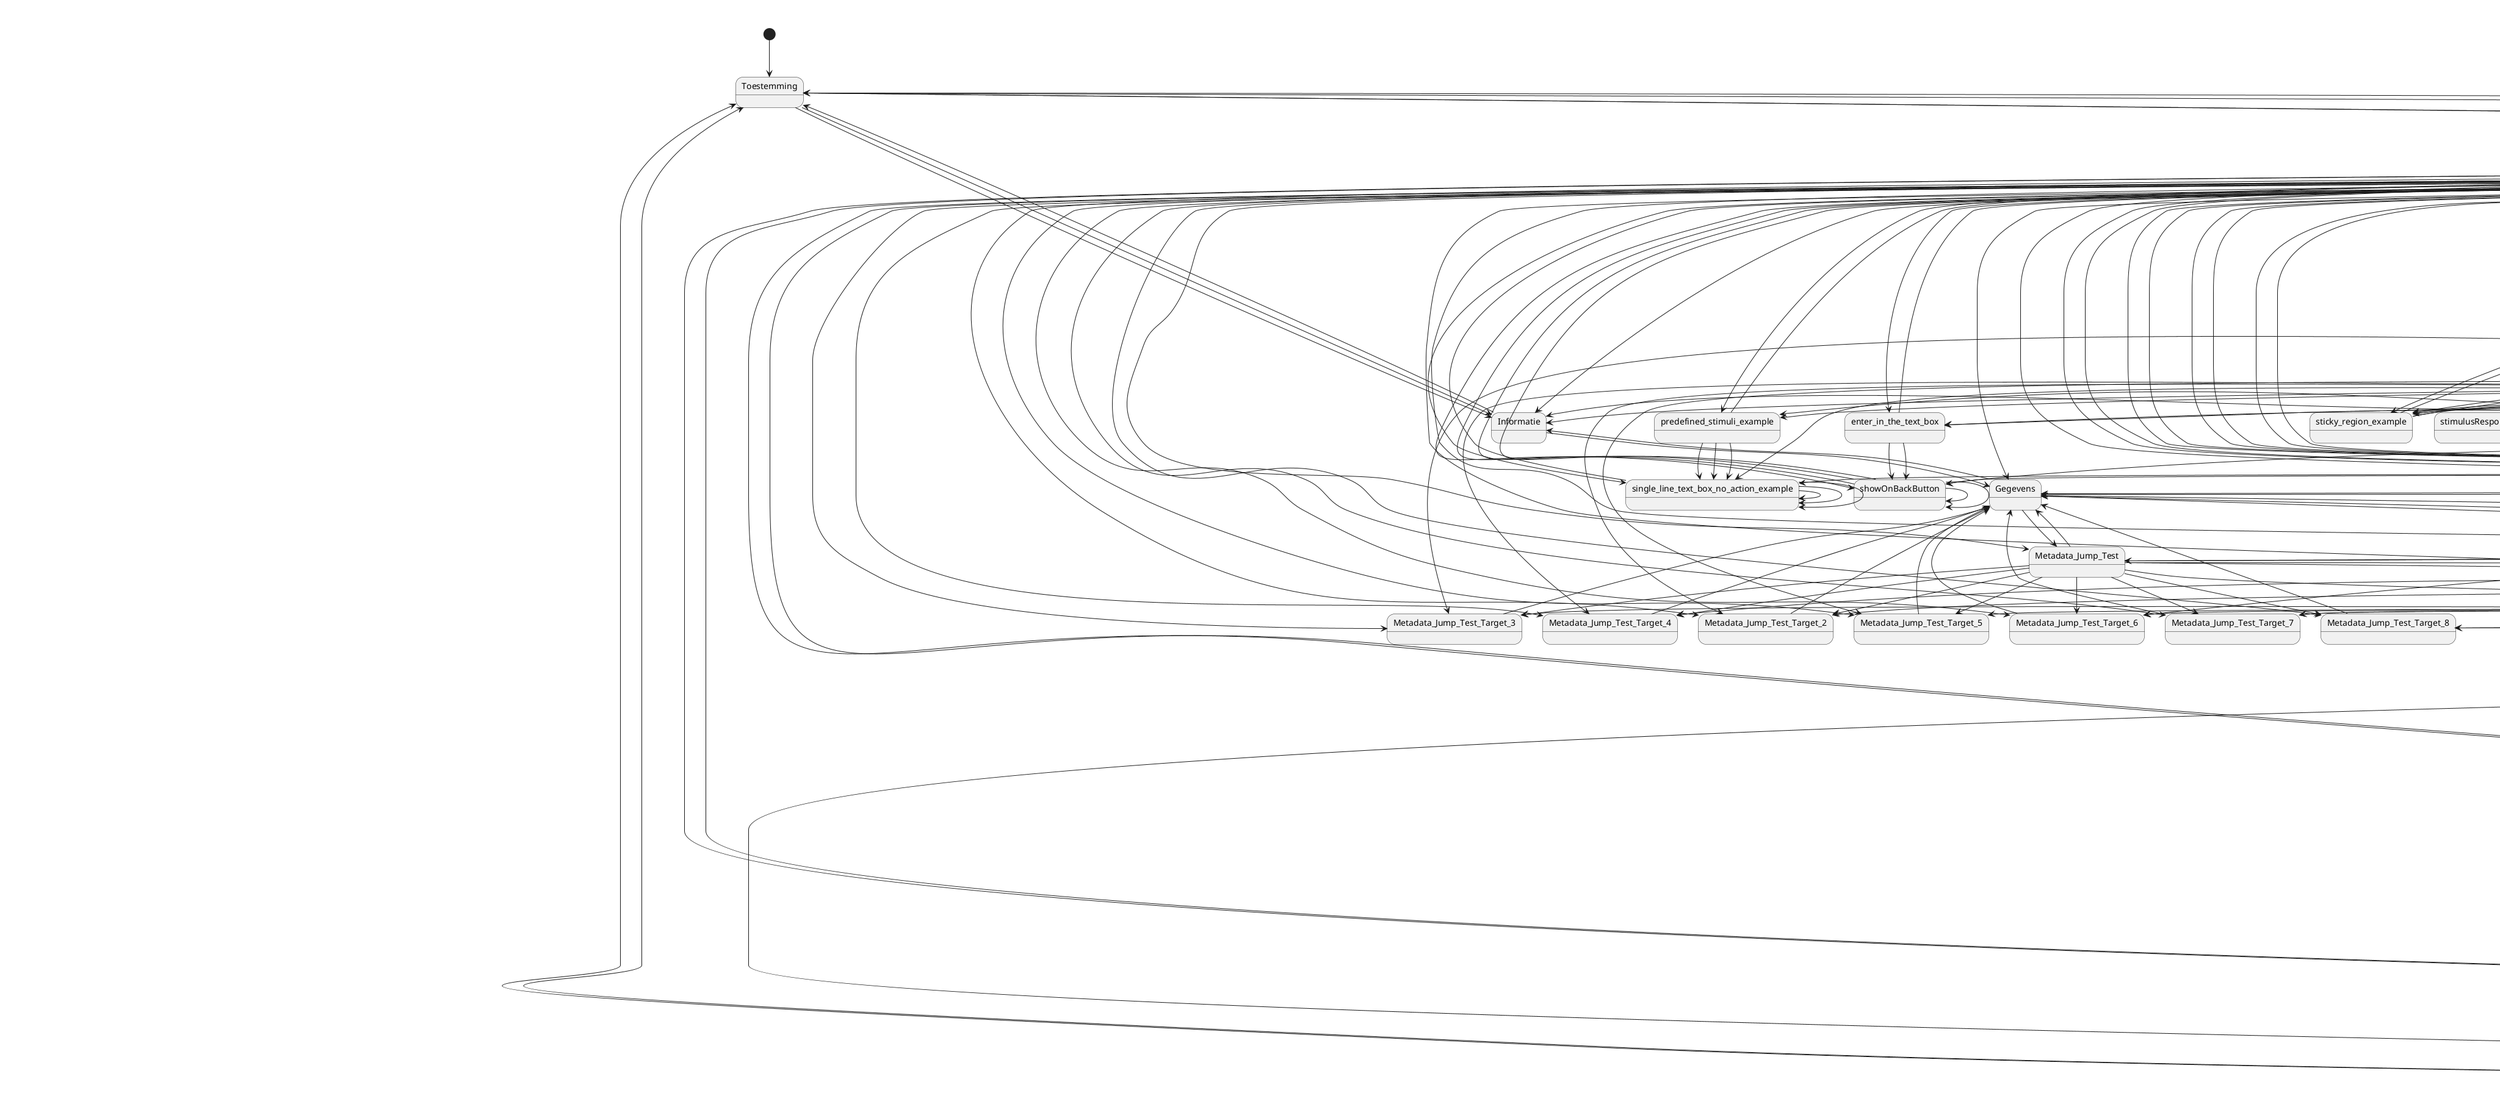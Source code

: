 @startuml
title with_stimulus_example
[*] --> Toestemming
state Toestemming
Toestemming --> Menu
Toestemming --> Informatie
Toestemming --> Informatie
state Informatie
Informatie --> Toestemming
Informatie --> Gegevens
state Gegevens
Gegevens --> Informatie
Gegevens --> Metadata_Jump_Test
state Metadata_Jump_Test
Metadata_Jump_Test --> Gegevens
Metadata_Jump_Test --> Metadata_Jump_Test_Target_1
Metadata_Jump_Test --> Metadata_Jump_Test_Target_2
Metadata_Jump_Test --> Metadata_Jump_Test_Target_3
Metadata_Jump_Test --> Metadata_Jump_Test_Target_4
Metadata_Jump_Test --> Metadata_Jump_Test_Target_5
Metadata_Jump_Test --> Metadata_Jump_Test_Target_6
Metadata_Jump_Test --> Metadata_Jump_Test_Target_7
Metadata_Jump_Test --> Metadata_Jump_Test_Target_8
Metadata_Jump_Test --> Metadata_Jump_Test_Target_9
Metadata_Jump_Test --> Metadata_Jump_Test_Target_10
state Metadata_Jump_Test_Target_1
Metadata_Jump_Test_Target_1 --> Gegevens
state Metadata_Jump_Test_Target_2
Metadata_Jump_Test_Target_2 --> Gegevens
state Metadata_Jump_Test_Target_3
Metadata_Jump_Test_Target_3 --> Gegevens
state Metadata_Jump_Test_Target_4
Metadata_Jump_Test_Target_4 --> Gegevens
state Metadata_Jump_Test_Target_5
Metadata_Jump_Test_Target_5 --> Gegevens
state Metadata_Jump_Test_Target_6
Metadata_Jump_Test_Target_6 --> Gegevens
state Metadata_Jump_Test_Target_7
Metadata_Jump_Test_Target_7 --> Gegevens
state Metadata_Jump_Test_Target_8
Metadata_Jump_Test_Target_8 --> Gegevens
state Metadata_Jump_Test_Target_9
Metadata_Jump_Test_Target_9 --> Gegevens
state Metadata_Jump_Test_Target_10
Metadata_Jump_Test_Target_10 --> Gegevens
state First_Stimuli_Screen_Informatie
First_Stimuli_Screen_Informatie --> Menu
First_Stimuli_Screen_Informatie --> First_Stimuli_Screen
state sticky_table_example
sticky_table_example --> Menu
sticky_table_example --> sticky_region_example
sticky_table_example --> sticky_menu_example
state sticky_menu_example
sticky_menu_example --> Menu
sticky_menu_example --> sticky_table_example
sticky_menu_example --> sticky_region_example
sticky_menu_example --> Toestemming
sticky_menu_example --> Informatie
sticky_menu_example --> Gegevens
sticky_menu_example --> Metadata_Jump_Test
sticky_menu_example --> Metadata_Jump_Test_Target_1
sticky_menu_example --> Metadata_Jump_Test_Target_2
sticky_menu_example --> Metadata_Jump_Test_Target_3
sticky_menu_example --> Metadata_Jump_Test_Target_4
sticky_menu_example --> Metadata_Jump_Test_Target_5
sticky_menu_example --> Metadata_Jump_Test_Target_6
sticky_menu_example --> Metadata_Jump_Test_Target_7
sticky_menu_example --> Metadata_Jump_Test_Target_8
sticky_menu_example --> Metadata_Jump_Test_Target_9
sticky_menu_example --> Metadata_Jump_Test_Target_10
sticky_menu_example --> First_Stimuli_Screen_Informatie
sticky_menu_example --> sticky_table_example
sticky_menu_example --> sticky_menu_example
sticky_menu_example --> sticky_region_example
sticky_menu_example --> popup_dialogue_example
sticky_menu_example --> compare_the_last_two_items
sticky_menu_example --> Snooze
sticky_menu_example --> Request_Notification_Screen
sticky_menu_example --> Timer_Label_Screen
sticky_menu_example --> Sequential_Display_Example0_6
sticky_menu_example --> hardware_time_stamps
sticky_menu_example --> Sequential_Display_Example
sticky_menu_example --> RunTrialsSimple1000
sticky_menu_example --> Audio_Input_Select
sticky_menu_example --> Region_Timer_Screen
sticky_menu_example --> Region_Toggle_Example
sticky_menu_example --> Rating_Toggle_Example
sticky_menu_example --> Rating_Token_Text_Example
sticky_menu_example --> Metadata_Enable_Visible
sticky_menu_example --> Metadata_Current_Date
sticky_menu_example --> last_seven_days
sticky_menu_example --> replace_all_example
sticky_menu_example --> four_different_topics
sticky_menu_example --> append_unique_date
sticky_menu_example --> currentDate_daysBetween_and_length
sticky_menu_example --> progressIndicator_example
sticky_menu_example --> With_Stimuli_Screen
sticky_menu_example --> Stimulus_Subquestions
sticky_menu_example --> Has_Stimulus_Response
sticky_menu_example --> First_Stimuli_Screen
sticky_menu_example --> stimulusResponse_logTokenText
sticky_menu_example --> stimulusRatingRadio
sticky_menu_example --> Metadata_HtmlTokenText
sticky_menu_example --> Second_Informatie
sticky_menu_example --> hasGetParameter
sticky_menu_example --> cafe_test
sticky_menu_example --> Single_Image_Example
sticky_menu_example --> rating_buttons_example
sticky_menu_example --> clear_stimulus_responses_example
sticky_menu_example --> clear_stimulus_response_example
sticky_menu_example --> visible_enable_stimulus_free_text_example
sticky_menu_example --> rating_button_orientationType_example
sticky_menu_example --> single_line_text_box_example
sticky_menu_example --> single_line_text_box_no_action_example
sticky_menu_example --> Second
sticky_menu_example --> Recorder
sticky_menu_example --> RecorderPauseTest
sticky_menu_example --> RecorderNoDownloadTest
sticky_menu_example --> RecorderTimeStampTest
sticky_menu_example --> Third_Informatie
sticky_menu_example --> Third
sticky_menu_example --> Media_Playback_Demo
sticky_menu_example --> USB_LP310
sticky_menu_example --> Bluetooth_R1
sticky_menu_example --> showOnBackButton
sticky_menu_example --> AppendStimulusResponse
sticky_menu_example --> enter_in_the_text_box
sticky_menu_example --> stimulusCodeImageButton
sticky_menu_example --> stimulus_has_response
sticky_menu_example --> stimulusRatingImageButton
sticky_menu_example --> if_stimulus_exists
sticky_menu_example --> completion
sticky_menu_example --> InvitationCodeExample
sticky_menu_example --> MatchOnEvalTokensExample
sticky_menu_example --> InvitationSessionStepsExample
sticky_menu_example --> InvitationCodeExampleStimuliScreen
sticky_menu_example --> RedirectToUrlExample
sticky_menu_example --> InvitationCodeExampleCompletion
sticky_menu_example --> InvitationCodeExampleFinished
sticky_menu_example --> NextStepExample
sticky_menu_example --> InvitationCodeExampleRestart
sticky_menu_example --> InvitationCodeExampleInvalid
sticky_menu_example --> RecordingQualityTest
sticky_menu_example --> Menu
sticky_menu_example --> menuItemStyle
sticky_menu_example --> allMenuItemsStyle
sticky_menu_example --> activateRandomItem
sticky_menu_example --> triggerRandomListener
sticky_menu_example --> incrementScoreExample
sticky_menu_example --> EditParticipant
sticky_menu_example --> ListParticipants
sticky_menu_example --> Admin
sticky_menu_example --> DataManagement
sticky_menu_example --> DataUpload
sticky_menu_example --> table_tags_inside_a_region_tag
sticky_menu_example --> predefined_stimuli_example
sticky_menu_example --> custom_completion_number
sticky_menu_example --> random_image_positions_remembered
sticky_menu_example --> preload_images_example
sticky_menu_example --> about
state sticky_region_example
sticky_region_example --> Menu
sticky_region_example --> sticky_table_example
sticky_region_example --> sticky_menu_example
state popup_dialogue_example
popup_dialogue_example --> Menu
popup_dialogue_example --> popup_dialogue_example
popup_dialogue_example --> popup_dialogue_example
state compare_the_last_two_items
compare_the_last_two_items --> Menu
compare_the_last_two_items --> compare_the_last_two_items
compare_the_last_two_items --> compare_the_last_two_items
compare_the_last_two_items --> compare_the_last_two_items
compare_the_last_two_items --> compare_the_last_two_items
state Snooze
Snooze --> Menu
state Request_Notification_Screen
Request_Notification_Screen --> Menu
state Timer_Label_Screen
Timer_Label_Screen --> Menu
state Sequential_Display_Example0_6
Sequential_Display_Example0_6 --> Menu
Sequential_Display_Example0_6 --> Sequential_Display_Example
Sequential_Display_Example0_6 --> Sequential_Display_Example
state hardware_time_stamps
hardware_time_stamps --> Menu
hardware_time_stamps --> hardware_time_stamps
hardware_time_stamps --> hardware_time_stamps
state Sequential_Display_Example
Sequential_Display_Example --> Menu
Sequential_Display_Example --> Sequential_Display_Example
Sequential_Display_Example --> Sequential_Display_Example
Sequential_Display_Example --> Sequential_Display_Example
Sequential_Display_Example --> Sequential_Display_Example
Sequential_Display_Example --> Sequential_Display_Example
Sequential_Display_Example --> Sequential_Display_Example
Sequential_Display_Example --> Sequential_Display_Example
Sequential_Display_Example --> Sequential_Display_Example
state RunTrialsSimple1000
RunTrialsSimple1000 --> Menu
RunTrialsSimple1000 --> RunTrialsSimple1000
RunTrialsSimple1000 --> RunTrialsSimple1000
state Audio_Input_Select
Audio_Input_Select --> Menu
Audio_Input_Select --> Audio_Input_Select
Audio_Input_Select --> Audio_Input_Select
state Region_Timer_Screen
Region_Timer_Screen --> Menu
Region_Timer_Screen --> With_Stimuli_Screen
state Region_Toggle_Example
Region_Toggle_Example --> Menu
state Rating_Toggle_Example
Rating_Toggle_Example --> Menu
Rating_Toggle_Example --> Rating_Toggle_Example
Rating_Toggle_Example --> Rating_Toggle_Example
Rating_Toggle_Example --> Rating_Toggle_Example
state Rating_Token_Text_Example
Rating_Token_Text_Example --> Menu
Rating_Token_Text_Example --> Rating_Token_Text_Example
Rating_Token_Text_Example --> Rating_Token_Text_Example
Rating_Token_Text_Example --> Rating_Token_Text_Example
state Metadata_Enable_Visible
Metadata_Enable_Visible --> Menu
Metadata_Enable_Visible --> Metadata_Enable_Visible
state Metadata_Current_Date
Metadata_Current_Date --> Menu
state last_seven_days
last_seven_days --> Menu
state replace_all_example
replace_all_example --> Menu
state four_different_topics
four_different_topics --> Menu
four_different_topics --> four_different_topics
four_different_topics --> four_different_topics
four_different_topics --> four_different_topics
four_different_topics --> four_different_topics
state append_unique_date
append_unique_date --> Menu
state currentDate_daysBetween_and_length
currentDate_daysBetween_and_length --> Menu
state progressIndicator_example
progressIndicator_example --> Menu
progressIndicator_example --> progressIndicator_example
progressIndicator_example --> progressIndicator_example
progressIndicator_example --> progressIndicator_example
progressIndicator_example --> progressIndicator_example
progressIndicator_example --> progressIndicator_example
progressIndicator_example --> progressIndicator_example
state With_Stimuli_Screen
With_Stimuli_Screen --> Menu
With_Stimuli_Screen --> First_Stimuli_Screen_Informatie
With_Stimuli_Screen --> First_Stimuli_Screen_Informatie
state Stimulus_Subquestions
Stimulus_Subquestions --> Menu
Stimulus_Subquestions --> First_Stimuli_Screen_Informatie
state Has_Stimulus_Response
Has_Stimulus_Response --> Menu
Has_Stimulus_Response --> Has_Stimulus_Response
Has_Stimulus_Response --> Has_Stimulus_Response
state First_Stimuli_Screen
First_Stimuli_Screen --> Menu
First_Stimuli_Screen --> stimulusRatingRadio
First_Stimuli_Screen --> First_Stimuli_Screen
First_Stimuli_Screen --> First_Stimuli_Screen
First_Stimuli_Screen --> First_Stimuli_Screen
state stimulusResponse_logTokenText
stimulusResponse_logTokenText --> Menu
stimulusResponse_logTokenText --> stimulusResponse_logTokenText
stimulusResponse_logTokenText --> stimulusResponse_logTokenText
stimulusResponse_logTokenText --> stimulusResponse_logTokenText
state stimulusRatingRadio
stimulusRatingRadio --> Menu
stimulusRatingRadio --> Second_Informatie
stimulusRatingRadio --> stimulusRatingRadio
stimulusRatingRadio --> stimulusRatingRadio
stimulusRatingRadio --> stimulusRatingRadio
state Metadata_HtmlTokenText
Metadata_HtmlTokenText --> Menu
state Second_Informatie
Second_Informatie --> Menu
Second_Informatie --> Second
state hasGetParameter
hasGetParameter --> Menu
state cafe_test
cafe_test --> Menu
cafe_test --> Second
state Single_Image_Example
Single_Image_Example --> Menu
state rating_buttons_example
rating_buttons_example --> Menu
rating_buttons_example --> rating_buttons_example
rating_buttons_example --> rating_buttons_example
state clear_stimulus_responses_example
clear_stimulus_responses_example --> Menu
clear_stimulus_responses_example --> clear_stimulus_responses_example
clear_stimulus_responses_example --> clear_stimulus_responses_example
clear_stimulus_responses_example --> clear_stimulus_responses_example
state clear_stimulus_response_example
clear_stimulus_response_example --> Menu
clear_stimulus_response_example --> clear_stimulus_response_example
clear_stimulus_response_example --> clear_stimulus_response_example
clear_stimulus_response_example --> clear_stimulus_response_example
clear_stimulus_response_example --> clear_stimulus_response_example
clear_stimulus_response_example --> clear_stimulus_response_example
state visible_enable_stimulus_free_text_example
visible_enable_stimulus_free_text_example --> Menu
visible_enable_stimulus_free_text_example --> visible_enable_stimulus_free_text_example
visible_enable_stimulus_free_text_example --> visible_enable_stimulus_free_text_example
state rating_button_orientationType_example
rating_button_orientationType_example --> Menu
rating_button_orientationType_example --> rating_button_orientationType_example
rating_button_orientationType_example --> rating_button_orientationType_example
state single_line_text_box_example
single_line_text_box_example --> Menu
single_line_text_box_example --> single_line_text_box_example
single_line_text_box_example --> single_line_text_box_example
state single_line_text_box_no_action_example
single_line_text_box_no_action_example --> Menu
single_line_text_box_no_action_example --> single_line_text_box_no_action_example
single_line_text_box_no_action_example --> single_line_text_box_no_action_example
single_line_text_box_no_action_example --> single_line_text_box_no_action_example
state Second
Second --> Menu
Second --> Third_Informatie
Second --> Second
Second --> Second
state Recorder
Recorder --> Menu
Recorder --> Menu
state RecorderPauseTest
RecorderPauseTest --> Menu
RecorderPauseTest --> Menu
RecorderPauseTest --> RecorderPauseTest
RecorderPauseTest --> RecorderPauseTest
state RecorderNoDownloadTest
RecorderNoDownloadTest --> Menu
RecorderNoDownloadTest --> Menu
RecorderNoDownloadTest --> RecorderNoDownloadTest
RecorderNoDownloadTest --> RecorderNoDownloadTest
state RecorderTimeStampTest
RecorderTimeStampTest --> Menu
RecorderTimeStampTest --> Menu
state Third_Informatie
Third_Informatie --> Menu
Third_Informatie --> Third
state Third
Third --> Menu
Third --> completion
state Media_Playback_Demo
Media_Playback_Demo --> Menu
state USB_LP310
USB_LP310 --> Menu
state Bluetooth_R1
Bluetooth_R1 --> Menu
state showOnBackButton
showOnBackButton --> Menu
showOnBackButton --> Menu
showOnBackButton --> showOnBackButton
showOnBackButton --> showOnBackButton
showOnBackButton --> Menu
state AppendStimulusResponse
AppendStimulusResponse --> Menu
AppendStimulusResponse --> AppendStimulusResponse
AppendStimulusResponse --> AppendStimulusResponse
AppendStimulusResponse --> Menu
state enter_in_the_text_box
enter_in_the_text_box --> Menu
enter_in_the_text_box --> showOnBackButton
enter_in_the_text_box --> showOnBackButton
state stimulusCodeImageButton
stimulusCodeImageButton --> Menu
stimulusCodeImageButton --> stimulusCodeImageButton
stimulusCodeImageButton --> stimulusCodeImageButton
state stimulus_has_response
stimulus_has_response --> Menu
stimulus_has_response --> stimulus_has_response
stimulus_has_response --> stimulus_has_response
state stimulusRatingImageButton
stimulusRatingImageButton --> Menu
stimulusRatingImageButton --> stimulusRatingImageButton
stimulusRatingImageButton --> stimulusRatingImageButton
state if_stimulus_exists
if_stimulus_exists --> Menu
if_stimulus_exists --> if_stimulus_exists
if_stimulus_exists --> if_stimulus_exists
state completion
completion --> Menu
completion --> Toestemming
completion --> Toestemming
completion --> completion
state InvitationCodeExample
InvitationCodeExample --> Menu
InvitationCodeExample --> InvitationCodeExampleStimuliScreen
state MatchOnEvalTokensExample
MatchOnEvalTokensExample --> Menu
state InvitationSessionStepsExample
InvitationSessionStepsExample --> Menu
InvitationSessionStepsExample --> InvitationCodeExampleStimuliScreen
InvitationSessionStepsExample --> InvitationCodeExampleInvalid
InvitationSessionStepsExample --> InvitationCodeExampleStimuliScreen
state InvitationCodeExampleStimuliScreen
InvitationCodeExampleStimuliScreen --> Menu
InvitationCodeExampleStimuliScreen --> InvitationCodeExampleCompletion
InvitationCodeExampleStimuliScreen --> InvitationCodeExampleStimuliScreen
InvitationCodeExampleStimuliScreen --> InvitationCodeExampleStimuliScreen
InvitationCodeExampleStimuliScreen --> InvitationCodeExampleStimuliScreen
InvitationCodeExampleStimuliScreen --> InvitationCodeExampleCompletion
state RedirectToUrlExample
RedirectToUrlExample --> Menu
state InvitationCodeExampleCompletion
InvitationCodeExampleCompletion --> InvitationCodeExampleFinished
InvitationCodeExampleCompletion --> InvitationCodeExampleCompletion
state InvitationCodeExampleFinished
InvitationCodeExampleFinished --> InvitationCodeExampleRestart
InvitationCodeExampleFinished --> InvitationCodeExampleRestart
state NextStepExample
NextStepExample --> Menu
state InvitationCodeExampleRestart
InvitationCodeExampleRestart --> InvitationCodeExample
InvitationCodeExampleRestart --> InvitationCodeExampleRestart
state InvitationCodeExampleInvalid
InvitationCodeExampleInvalid --> InvitationSessionStepsExample
state RecordingQualityTest
RecordingQualityTest --> Menu
RecordingQualityTest --> RecordingQualityTest
RecordingQualityTest --> RecordingQualityTest
RecordingQualityTest --> RecordingQualityTest
RecordingQualityTest --> RecordingQualityTest
RecordingQualityTest --> RecordingQualityTest
state Menu
Menu --> Toestemming
Menu --> Informatie
Menu --> Gegevens
Menu --> Metadata_Jump_Test
Menu --> Metadata_Jump_Test_Target_1
Menu --> Metadata_Jump_Test_Target_2
Menu --> Metadata_Jump_Test_Target_3
Menu --> Metadata_Jump_Test_Target_4
Menu --> Metadata_Jump_Test_Target_5
Menu --> Metadata_Jump_Test_Target_6
Menu --> Metadata_Jump_Test_Target_7
Menu --> Metadata_Jump_Test_Target_8
Menu --> Metadata_Jump_Test_Target_9
Menu --> Metadata_Jump_Test_Target_10
Menu --> First_Stimuli_Screen_Informatie
Menu --> sticky_table_example
Menu --> sticky_menu_example
Menu --> sticky_region_example
Menu --> popup_dialogue_example
Menu --> compare_the_last_two_items
Menu --> Snooze
Menu --> Request_Notification_Screen
Menu --> Timer_Label_Screen
Menu --> Sequential_Display_Example0_6
Menu --> hardware_time_stamps
Menu --> Sequential_Display_Example
Menu --> RunTrialsSimple1000
Menu --> Audio_Input_Select
Menu --> Region_Timer_Screen
Menu --> Region_Toggle_Example
Menu --> Rating_Toggle_Example
Menu --> Rating_Token_Text_Example
Menu --> Metadata_Enable_Visible
Menu --> Metadata_Current_Date
Menu --> last_seven_days
Menu --> replace_all_example
Menu --> four_different_topics
Menu --> append_unique_date
Menu --> currentDate_daysBetween_and_length
Menu --> progressIndicator_example
Menu --> With_Stimuli_Screen
Menu --> Stimulus_Subquestions
Menu --> Has_Stimulus_Response
Menu --> First_Stimuli_Screen
Menu --> stimulusResponse_logTokenText
Menu --> stimulusRatingRadio
Menu --> Metadata_HtmlTokenText
Menu --> Second_Informatie
Menu --> hasGetParameter
Menu --> cafe_test
Menu --> Single_Image_Example
Menu --> rating_buttons_example
Menu --> clear_stimulus_responses_example
Menu --> clear_stimulus_response_example
Menu --> visible_enable_stimulus_free_text_example
Menu --> rating_button_orientationType_example
Menu --> single_line_text_box_example
Menu --> single_line_text_box_no_action_example
Menu --> Second
Menu --> Recorder
Menu --> RecorderPauseTest
Menu --> RecorderNoDownloadTest
Menu --> RecorderTimeStampTest
Menu --> Third_Informatie
Menu --> Third
Menu --> Media_Playback_Demo
Menu --> USB_LP310
Menu --> Bluetooth_R1
Menu --> showOnBackButton
Menu --> AppendStimulusResponse
Menu --> enter_in_the_text_box
Menu --> stimulusCodeImageButton
Menu --> stimulus_has_response
Menu --> stimulusRatingImageButton
Menu --> if_stimulus_exists
Menu --> completion
Menu --> InvitationCodeExample
Menu --> MatchOnEvalTokensExample
Menu --> InvitationSessionStepsExample
Menu --> InvitationCodeExampleStimuliScreen
Menu --> RedirectToUrlExample
Menu --> InvitationCodeExampleCompletion
Menu --> InvitationCodeExampleFinished
Menu --> NextStepExample
Menu --> InvitationCodeExampleRestart
Menu --> InvitationCodeExampleInvalid
Menu --> RecordingQualityTest
Menu --> Menu
Menu --> menuItemStyle
Menu --> allMenuItemsStyle
Menu --> activateRandomItem
Menu --> triggerRandomListener
Menu --> incrementScoreExample
Menu --> EditParticipant
Menu --> ListParticipants
Menu --> Admin
Menu --> DataManagement
Menu --> DataUpload
Menu --> table_tags_inside_a_region_tag
Menu --> predefined_stimuli_example
Menu --> custom_completion_number
Menu --> random_image_positions_remembered
Menu --> preload_images_example
Menu --> about
state menuItemStyle
menuItemStyle --> Menu
menuItemStyle --> Timer_Label_Screen
menuItemStyle --> Region_Timer_Screen
menuItemStyle --> Region_Toggle_Example
menuItemStyle --> Rating_Toggle_Example
menuItemStyle --> With_Stimuli_Screen
state allMenuItemsStyle
allMenuItemsStyle --> Menu
allMenuItemsStyle --> Toestemming
allMenuItemsStyle --> Informatie
allMenuItemsStyle --> Gegevens
allMenuItemsStyle --> Metadata_Jump_Test
allMenuItemsStyle --> Metadata_Jump_Test_Target_1
allMenuItemsStyle --> Metadata_Jump_Test_Target_2
allMenuItemsStyle --> Metadata_Jump_Test_Target_3
allMenuItemsStyle --> Metadata_Jump_Test_Target_4
allMenuItemsStyle --> Metadata_Jump_Test_Target_5
allMenuItemsStyle --> Metadata_Jump_Test_Target_6
allMenuItemsStyle --> Metadata_Jump_Test_Target_7
allMenuItemsStyle --> Metadata_Jump_Test_Target_8
allMenuItemsStyle --> Metadata_Jump_Test_Target_9
allMenuItemsStyle --> Metadata_Jump_Test_Target_10
allMenuItemsStyle --> First_Stimuli_Screen_Informatie
allMenuItemsStyle --> sticky_table_example
allMenuItemsStyle --> sticky_menu_example
allMenuItemsStyle --> sticky_region_example
allMenuItemsStyle --> popup_dialogue_example
allMenuItemsStyle --> compare_the_last_two_items
allMenuItemsStyle --> Snooze
allMenuItemsStyle --> Request_Notification_Screen
allMenuItemsStyle --> Timer_Label_Screen
allMenuItemsStyle --> Sequential_Display_Example0_6
allMenuItemsStyle --> hardware_time_stamps
allMenuItemsStyle --> Sequential_Display_Example
allMenuItemsStyle --> RunTrialsSimple1000
allMenuItemsStyle --> Audio_Input_Select
allMenuItemsStyle --> Region_Timer_Screen
allMenuItemsStyle --> Region_Toggle_Example
allMenuItemsStyle --> Rating_Toggle_Example
allMenuItemsStyle --> Rating_Token_Text_Example
allMenuItemsStyle --> Metadata_Enable_Visible
allMenuItemsStyle --> Metadata_Current_Date
allMenuItemsStyle --> last_seven_days
allMenuItemsStyle --> replace_all_example
allMenuItemsStyle --> four_different_topics
allMenuItemsStyle --> append_unique_date
allMenuItemsStyle --> currentDate_daysBetween_and_length
allMenuItemsStyle --> progressIndicator_example
allMenuItemsStyle --> With_Stimuli_Screen
allMenuItemsStyle --> Stimulus_Subquestions
allMenuItemsStyle --> Has_Stimulus_Response
allMenuItemsStyle --> First_Stimuli_Screen
allMenuItemsStyle --> stimulusResponse_logTokenText
allMenuItemsStyle --> stimulusRatingRadio
allMenuItemsStyle --> Metadata_HtmlTokenText
allMenuItemsStyle --> Second_Informatie
allMenuItemsStyle --> hasGetParameter
allMenuItemsStyle --> cafe_test
allMenuItemsStyle --> Single_Image_Example
allMenuItemsStyle --> rating_buttons_example
allMenuItemsStyle --> clear_stimulus_responses_example
allMenuItemsStyle --> clear_stimulus_response_example
allMenuItemsStyle --> visible_enable_stimulus_free_text_example
allMenuItemsStyle --> rating_button_orientationType_example
allMenuItemsStyle --> single_line_text_box_example
allMenuItemsStyle --> single_line_text_box_no_action_example
allMenuItemsStyle --> Second
allMenuItemsStyle --> Recorder
allMenuItemsStyle --> RecorderPauseTest
allMenuItemsStyle --> RecorderNoDownloadTest
allMenuItemsStyle --> RecorderTimeStampTest
allMenuItemsStyle --> Third_Informatie
allMenuItemsStyle --> Third
allMenuItemsStyle --> Media_Playback_Demo
allMenuItemsStyle --> USB_LP310
allMenuItemsStyle --> Bluetooth_R1
allMenuItemsStyle --> showOnBackButton
allMenuItemsStyle --> AppendStimulusResponse
allMenuItemsStyle --> enter_in_the_text_box
allMenuItemsStyle --> stimulusCodeImageButton
allMenuItemsStyle --> stimulus_has_response
allMenuItemsStyle --> stimulusRatingImageButton
allMenuItemsStyle --> if_stimulus_exists
allMenuItemsStyle --> completion
allMenuItemsStyle --> InvitationCodeExample
allMenuItemsStyle --> MatchOnEvalTokensExample
allMenuItemsStyle --> InvitationSessionStepsExample
allMenuItemsStyle --> InvitationCodeExampleStimuliScreen
allMenuItemsStyle --> RedirectToUrlExample
allMenuItemsStyle --> InvitationCodeExampleCompletion
allMenuItemsStyle --> InvitationCodeExampleFinished
allMenuItemsStyle --> NextStepExample
allMenuItemsStyle --> InvitationCodeExampleRestart
allMenuItemsStyle --> InvitationCodeExampleInvalid
allMenuItemsStyle --> RecordingQualityTest
allMenuItemsStyle --> Menu
allMenuItemsStyle --> menuItemStyle
allMenuItemsStyle --> allMenuItemsStyle
allMenuItemsStyle --> activateRandomItem
allMenuItemsStyle --> triggerRandomListener
allMenuItemsStyle --> incrementScoreExample
allMenuItemsStyle --> EditParticipant
allMenuItemsStyle --> ListParticipants
allMenuItemsStyle --> Admin
allMenuItemsStyle --> DataManagement
allMenuItemsStyle --> DataUpload
allMenuItemsStyle --> table_tags_inside_a_region_tag
allMenuItemsStyle --> predefined_stimuli_example
allMenuItemsStyle --> custom_completion_number
allMenuItemsStyle --> random_image_positions_remembered
allMenuItemsStyle --> preload_images_example
allMenuItemsStyle --> about
state activateRandomItem
activateRandomItem --> Menu
activateRandomItem --> Timer_Label_Screen
activateRandomItem --> Region_Timer_Screen
activateRandomItem --> Region_Toggle_Example
activateRandomItem --> Rating_Toggle_Example
activateRandomItem --> With_Stimuli_Screen
state triggerRandomListener
triggerRandomListener --> Menu
triggerRandomListener --> Menu
triggerRandomListener --> triggerRandomListener
state incrementScoreExample
incrementScoreExample --> Menu
incrementScoreExample --> Menu
state EditParticipant
EditParticipant --> Menu
EditParticipant --> ListParticipants
state ListParticipants
ListParticipants --> Menu
ListParticipants --> Admin
ListParticipants --> Admin
state Admin
Admin --> ListParticipants
Admin --> EditParticipant
Admin --> EditParticipant
Admin --> Admin
Admin --> EditParticipant
Admin --> EditParticipant
Admin --> Admin
Admin --> EditParticipant
Admin --> EditParticipant
state DataManagement
DataManagement --> Menu
DataManagement --> DataUpload
state DataUpload
DataUpload --> DataManagement
DataUpload --> DataManagement
DataUpload --> DataManagement
DataUpload --> DataManagement
DataUpload --> DataUpload
DataUpload --> DataManagement
DataUpload --> DataUpload
DataUpload --> DataManagement
state table_tags_inside_a_region_tag
table_tags_inside_a_region_tag --> Menu
state predefined_stimuli_example
predefined_stimuli_example --> Menu
predefined_stimuli_example --> single_line_text_box_no_action_example
predefined_stimuli_example --> single_line_text_box_no_action_example
predefined_stimuli_example --> single_line_text_box_no_action_example
state custom_completion_number
custom_completion_number --> Menu
state random_image_positions_remembered
random_image_positions_remembered --> Menu
random_image_positions_remembered --> random_image_positions_remembered
random_image_positions_remembered --> random_image_positions_remembered
random_image_positions_remembered --> random_image_positions_remembered
random_image_positions_remembered --> random_image_positions_remembered
state preload_images_example
preload_images_example --> Menu
preload_images_example --> preload_images_example
preload_images_example --> preload_images_example
state about
about --> Menu
@enduml
